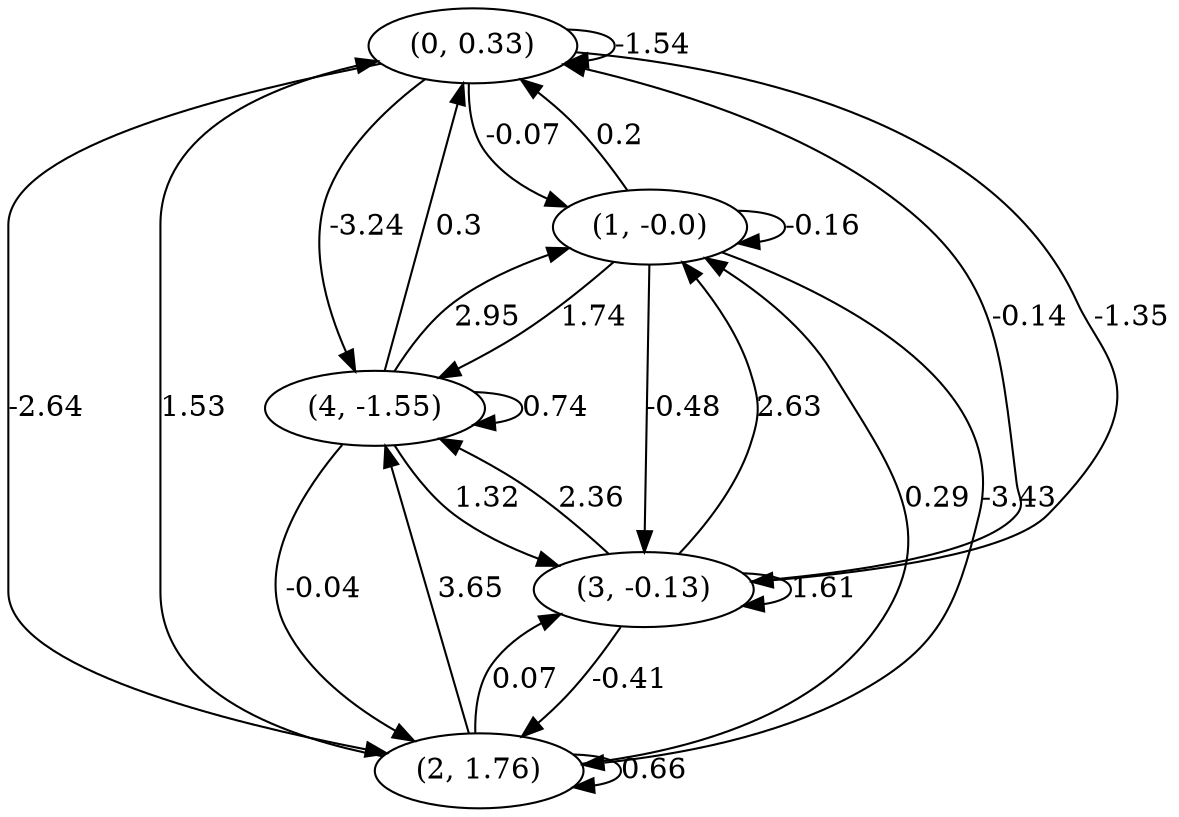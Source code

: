 digraph {
    0 [ label = "(0, 0.33)" ]
    1 [ label = "(1, -0.0)" ]
    2 [ label = "(2, 1.76)" ]
    3 [ label = "(3, -0.13)" ]
    4 [ label = "(4, -1.55)" ]
    0 -> 0 [ label = "-1.54" ]
    1 -> 1 [ label = "-0.16" ]
    2 -> 2 [ label = "0.66" ]
    3 -> 3 [ label = "1.61" ]
    4 -> 4 [ label = "0.74" ]
    1 -> 0 [ label = "0.2" ]
    2 -> 0 [ label = "1.53" ]
    3 -> 0 [ label = "-0.14" ]
    4 -> 0 [ label = "0.3" ]
    0 -> 1 [ label = "-0.07" ]
    2 -> 1 [ label = "0.29" ]
    3 -> 1 [ label = "2.63" ]
    4 -> 1 [ label = "2.95" ]
    0 -> 2 [ label = "-2.64" ]
    1 -> 2 [ label = "-3.43" ]
    3 -> 2 [ label = "-0.41" ]
    4 -> 2 [ label = "-0.04" ]
    0 -> 3 [ label = "-1.35" ]
    1 -> 3 [ label = "-0.48" ]
    2 -> 3 [ label = "0.07" ]
    4 -> 3 [ label = "1.32" ]
    0 -> 4 [ label = "-3.24" ]
    1 -> 4 [ label = "1.74" ]
    2 -> 4 [ label = "3.65" ]
    3 -> 4 [ label = "2.36" ]
}

